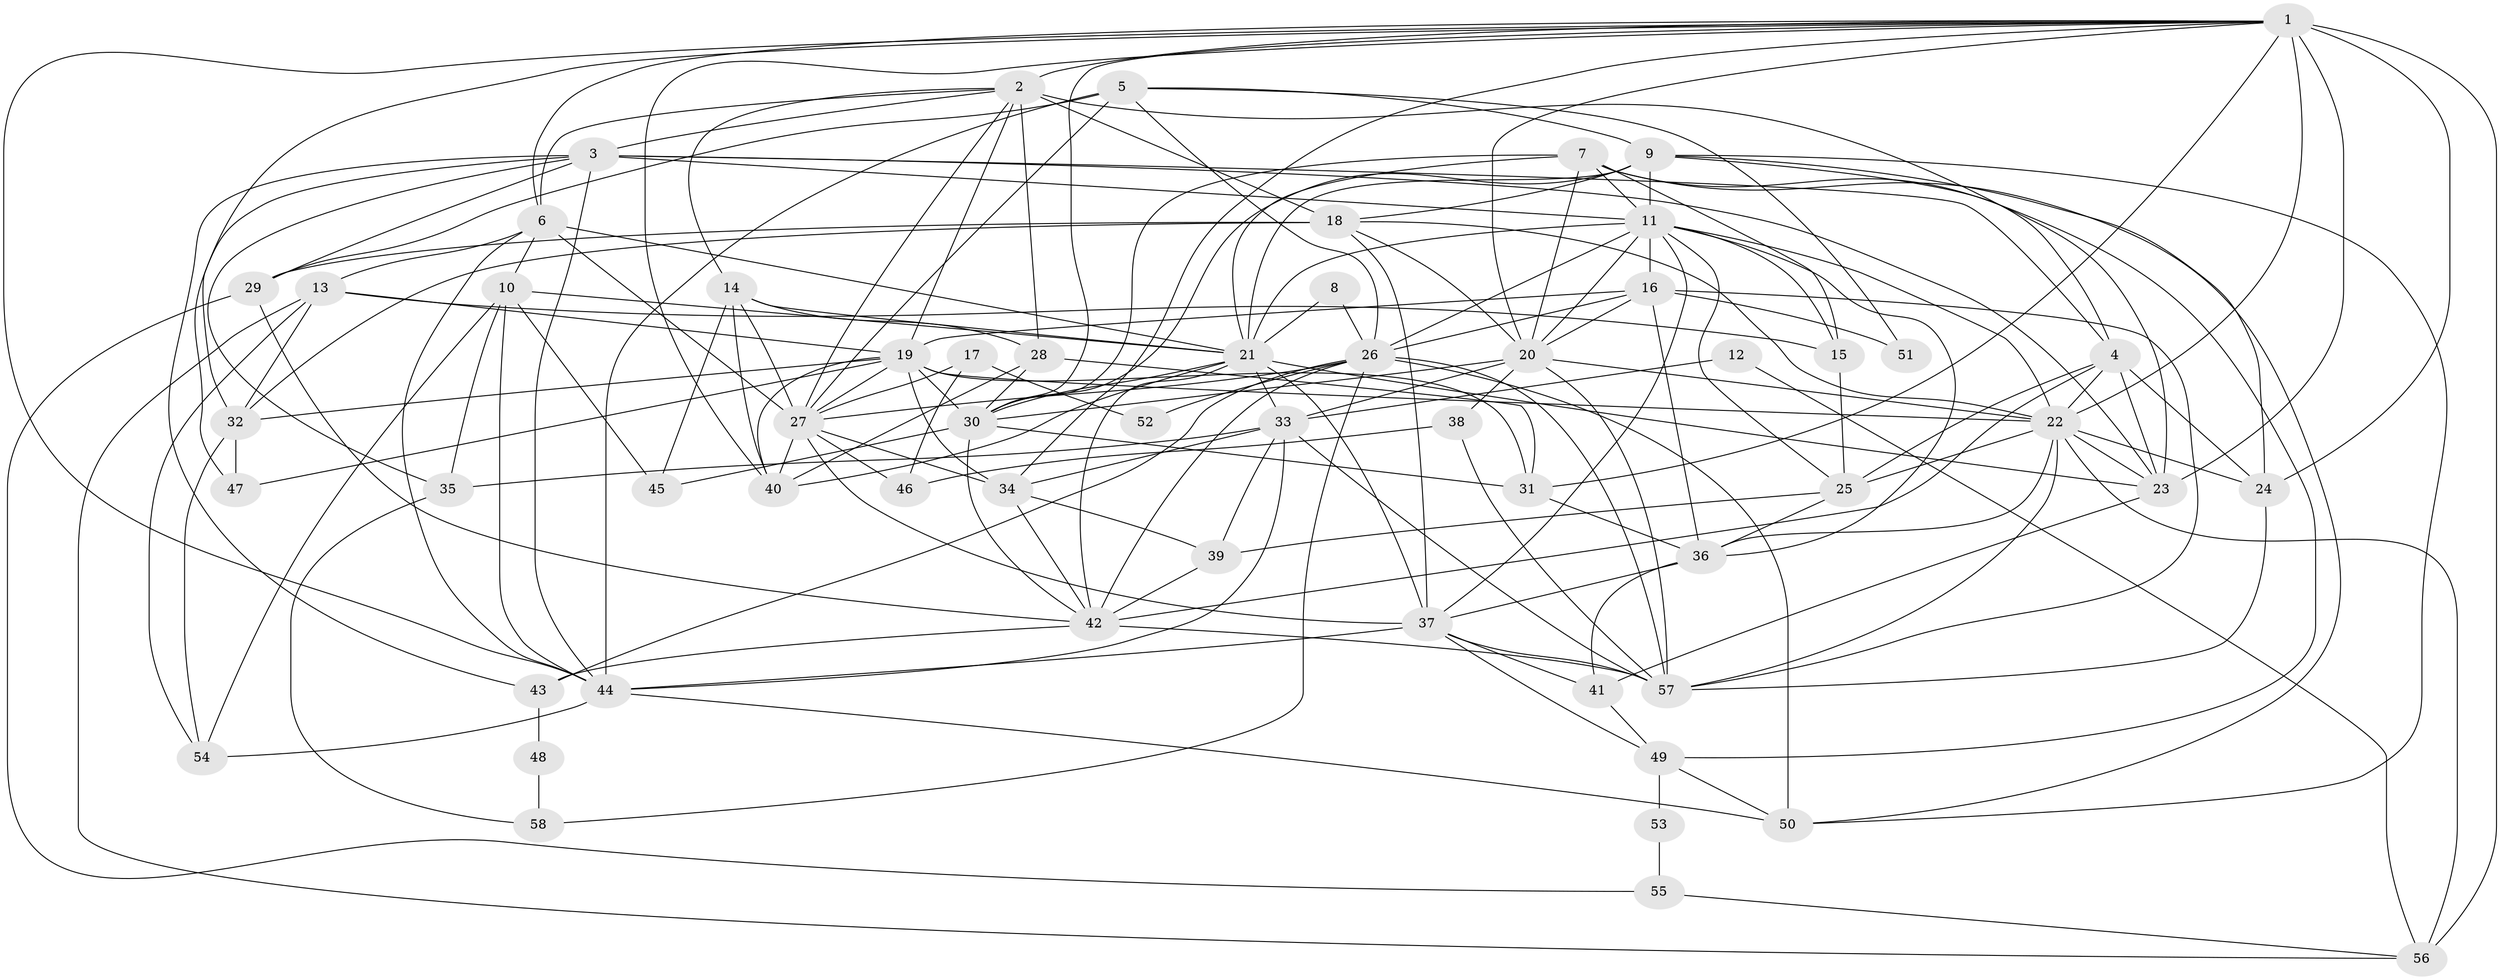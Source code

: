 // original degree distribution, {4: 0.22758620689655173, 6: 0.07586206896551724, 5: 0.20689655172413793, 3: 0.32413793103448274, 2: 0.1103448275862069, 8: 0.020689655172413793, 7: 0.034482758620689655}
// Generated by graph-tools (version 1.1) at 2025/50/03/04/25 22:50:48]
// undirected, 58 vertices, 181 edges
graph export_dot {
  node [color=gray90,style=filled];
  1;
  2;
  3;
  4;
  5;
  6;
  7;
  8;
  9;
  10;
  11;
  12;
  13;
  14;
  15;
  16;
  17;
  18;
  19;
  20;
  21;
  22;
  23;
  24;
  25;
  26;
  27;
  28;
  29;
  30;
  31;
  32;
  33;
  34;
  35;
  36;
  37;
  38;
  39;
  40;
  41;
  42;
  43;
  44;
  45;
  46;
  47;
  48;
  49;
  50;
  51;
  52;
  53;
  54;
  55;
  56;
  57;
  58;
  1 -- 2 [weight=1.0];
  1 -- 6 [weight=1.0];
  1 -- 20 [weight=1.0];
  1 -- 22 [weight=3.0];
  1 -- 23 [weight=3.0];
  1 -- 24 [weight=1.0];
  1 -- 30 [weight=1.0];
  1 -- 31 [weight=1.0];
  1 -- 32 [weight=1.0];
  1 -- 34 [weight=1.0];
  1 -- 40 [weight=1.0];
  1 -- 44 [weight=1.0];
  1 -- 56 [weight=2.0];
  2 -- 3 [weight=1.0];
  2 -- 4 [weight=1.0];
  2 -- 6 [weight=1.0];
  2 -- 14 [weight=1.0];
  2 -- 18 [weight=3.0];
  2 -- 19 [weight=1.0];
  2 -- 27 [weight=1.0];
  2 -- 28 [weight=1.0];
  3 -- 4 [weight=1.0];
  3 -- 11 [weight=1.0];
  3 -- 23 [weight=1.0];
  3 -- 29 [weight=1.0];
  3 -- 35 [weight=1.0];
  3 -- 43 [weight=1.0];
  3 -- 44 [weight=1.0];
  3 -- 47 [weight=1.0];
  4 -- 22 [weight=1.0];
  4 -- 23 [weight=1.0];
  4 -- 24 [weight=2.0];
  4 -- 25 [weight=1.0];
  4 -- 42 [weight=1.0];
  5 -- 9 [weight=1.0];
  5 -- 26 [weight=1.0];
  5 -- 27 [weight=1.0];
  5 -- 29 [weight=1.0];
  5 -- 44 [weight=3.0];
  5 -- 51 [weight=1.0];
  6 -- 10 [weight=2.0];
  6 -- 13 [weight=1.0];
  6 -- 21 [weight=1.0];
  6 -- 27 [weight=1.0];
  6 -- 44 [weight=1.0];
  7 -- 11 [weight=1.0];
  7 -- 15 [weight=1.0];
  7 -- 20 [weight=1.0];
  7 -- 21 [weight=1.0];
  7 -- 30 [weight=1.0];
  7 -- 49 [weight=1.0];
  7 -- 50 [weight=1.0];
  8 -- 21 [weight=1.0];
  8 -- 26 [weight=1.0];
  9 -- 11 [weight=1.0];
  9 -- 18 [weight=1.0];
  9 -- 21 [weight=1.0];
  9 -- 23 [weight=1.0];
  9 -- 24 [weight=1.0];
  9 -- 30 [weight=1.0];
  9 -- 50 [weight=1.0];
  10 -- 21 [weight=1.0];
  10 -- 35 [weight=1.0];
  10 -- 44 [weight=1.0];
  10 -- 45 [weight=1.0];
  10 -- 54 [weight=1.0];
  11 -- 15 [weight=1.0];
  11 -- 16 [weight=2.0];
  11 -- 20 [weight=1.0];
  11 -- 21 [weight=1.0];
  11 -- 22 [weight=1.0];
  11 -- 25 [weight=1.0];
  11 -- 26 [weight=1.0];
  11 -- 36 [weight=1.0];
  11 -- 37 [weight=1.0];
  12 -- 33 [weight=1.0];
  12 -- 56 [weight=1.0];
  13 -- 15 [weight=1.0];
  13 -- 19 [weight=1.0];
  13 -- 32 [weight=1.0];
  13 -- 54 [weight=1.0];
  13 -- 56 [weight=1.0];
  14 -- 21 [weight=1.0];
  14 -- 27 [weight=1.0];
  14 -- 28 [weight=1.0];
  14 -- 40 [weight=1.0];
  14 -- 45 [weight=1.0];
  15 -- 25 [weight=1.0];
  16 -- 19 [weight=1.0];
  16 -- 20 [weight=2.0];
  16 -- 26 [weight=1.0];
  16 -- 36 [weight=1.0];
  16 -- 51 [weight=1.0];
  16 -- 57 [weight=2.0];
  17 -- 27 [weight=1.0];
  17 -- 46 [weight=1.0];
  17 -- 52 [weight=1.0];
  18 -- 20 [weight=1.0];
  18 -- 22 [weight=1.0];
  18 -- 29 [weight=1.0];
  18 -- 32 [weight=1.0];
  18 -- 37 [weight=1.0];
  19 -- 22 [weight=1.0];
  19 -- 27 [weight=1.0];
  19 -- 30 [weight=2.0];
  19 -- 31 [weight=2.0];
  19 -- 32 [weight=1.0];
  19 -- 34 [weight=1.0];
  19 -- 40 [weight=1.0];
  19 -- 47 [weight=1.0];
  20 -- 22 [weight=1.0];
  20 -- 30 [weight=1.0];
  20 -- 33 [weight=2.0];
  20 -- 38 [weight=1.0];
  20 -- 57 [weight=1.0];
  21 -- 23 [weight=1.0];
  21 -- 30 [weight=1.0];
  21 -- 33 [weight=1.0];
  21 -- 37 [weight=1.0];
  21 -- 40 [weight=1.0];
  21 -- 42 [weight=2.0];
  22 -- 23 [weight=1.0];
  22 -- 24 [weight=1.0];
  22 -- 25 [weight=1.0];
  22 -- 36 [weight=1.0];
  22 -- 56 [weight=1.0];
  22 -- 57 [weight=1.0];
  23 -- 41 [weight=2.0];
  24 -- 57 [weight=1.0];
  25 -- 36 [weight=1.0];
  25 -- 39 [weight=1.0];
  26 -- 27 [weight=1.0];
  26 -- 42 [weight=1.0];
  26 -- 43 [weight=1.0];
  26 -- 50 [weight=1.0];
  26 -- 52 [weight=1.0];
  26 -- 57 [weight=1.0];
  26 -- 58 [weight=1.0];
  27 -- 34 [weight=1.0];
  27 -- 37 [weight=1.0];
  27 -- 40 [weight=1.0];
  27 -- 46 [weight=1.0];
  28 -- 30 [weight=3.0];
  28 -- 31 [weight=1.0];
  28 -- 40 [weight=1.0];
  29 -- 42 [weight=1.0];
  29 -- 55 [weight=1.0];
  30 -- 31 [weight=1.0];
  30 -- 42 [weight=1.0];
  30 -- 45 [weight=1.0];
  31 -- 36 [weight=1.0];
  32 -- 47 [weight=1.0];
  32 -- 54 [weight=1.0];
  33 -- 34 [weight=1.0];
  33 -- 35 [weight=1.0];
  33 -- 39 [weight=1.0];
  33 -- 44 [weight=1.0];
  33 -- 57 [weight=1.0];
  34 -- 39 [weight=1.0];
  34 -- 42 [weight=1.0];
  35 -- 58 [weight=1.0];
  36 -- 37 [weight=1.0];
  36 -- 41 [weight=2.0];
  37 -- 41 [weight=1.0];
  37 -- 44 [weight=1.0];
  37 -- 49 [weight=1.0];
  37 -- 57 [weight=1.0];
  38 -- 46 [weight=1.0];
  38 -- 57 [weight=1.0];
  39 -- 42 [weight=1.0];
  41 -- 49 [weight=1.0];
  42 -- 43 [weight=2.0];
  42 -- 57 [weight=1.0];
  43 -- 48 [weight=1.0];
  44 -- 50 [weight=1.0];
  44 -- 54 [weight=1.0];
  48 -- 58 [weight=1.0];
  49 -- 50 [weight=1.0];
  49 -- 53 [weight=1.0];
  53 -- 55 [weight=1.0];
  55 -- 56 [weight=1.0];
}
